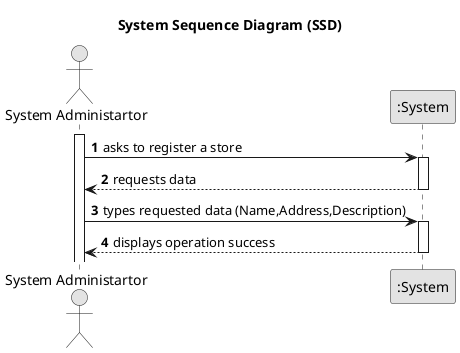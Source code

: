 @startuml
skinparam monochrome true
skinparam packageStyle rectangle
skinparam shadowing false

title System Sequence Diagram (SSD)

autonumber

actor "System Administartor" as Employee
participant ":System" as System

activate Employee

    Employee -> System : asks to register a store
    activate System

        System --> Employee : requests data
    deactivate System

    Employee -> System : types requested data (Name,Address,Description)

    activate System

    System --> Employee : displays operation success
    deactivate System

@enduml